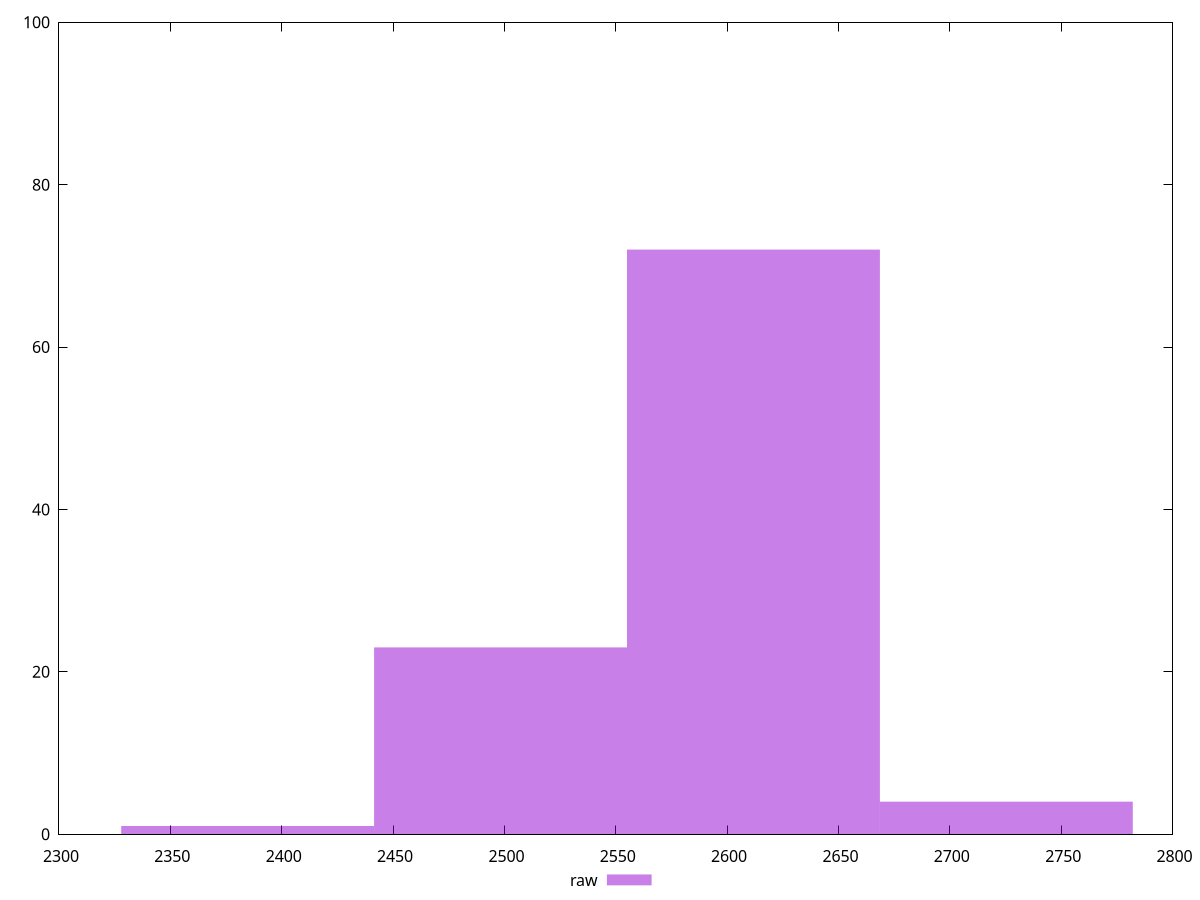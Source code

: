 reset
set terminal svg size 640, 490 enhanced background rgb 'white'
set output "report_00007_2020-12-11T15:55:29.892Z/speed-index/samples/pages+cached+noexternal+noimg/raw/histogram.svg"

$raw <<EOF
2611.8299680167997 72
2498.272143320417 23
2725.3877927131825 4
2384.7143186240346 1
EOF

set key outside below
set boxwidth 113.5578246963826
set yrange [0:100]
set style fill transparent solid 0.5 noborder

plot \
  $raw title "raw" with boxes, \


reset